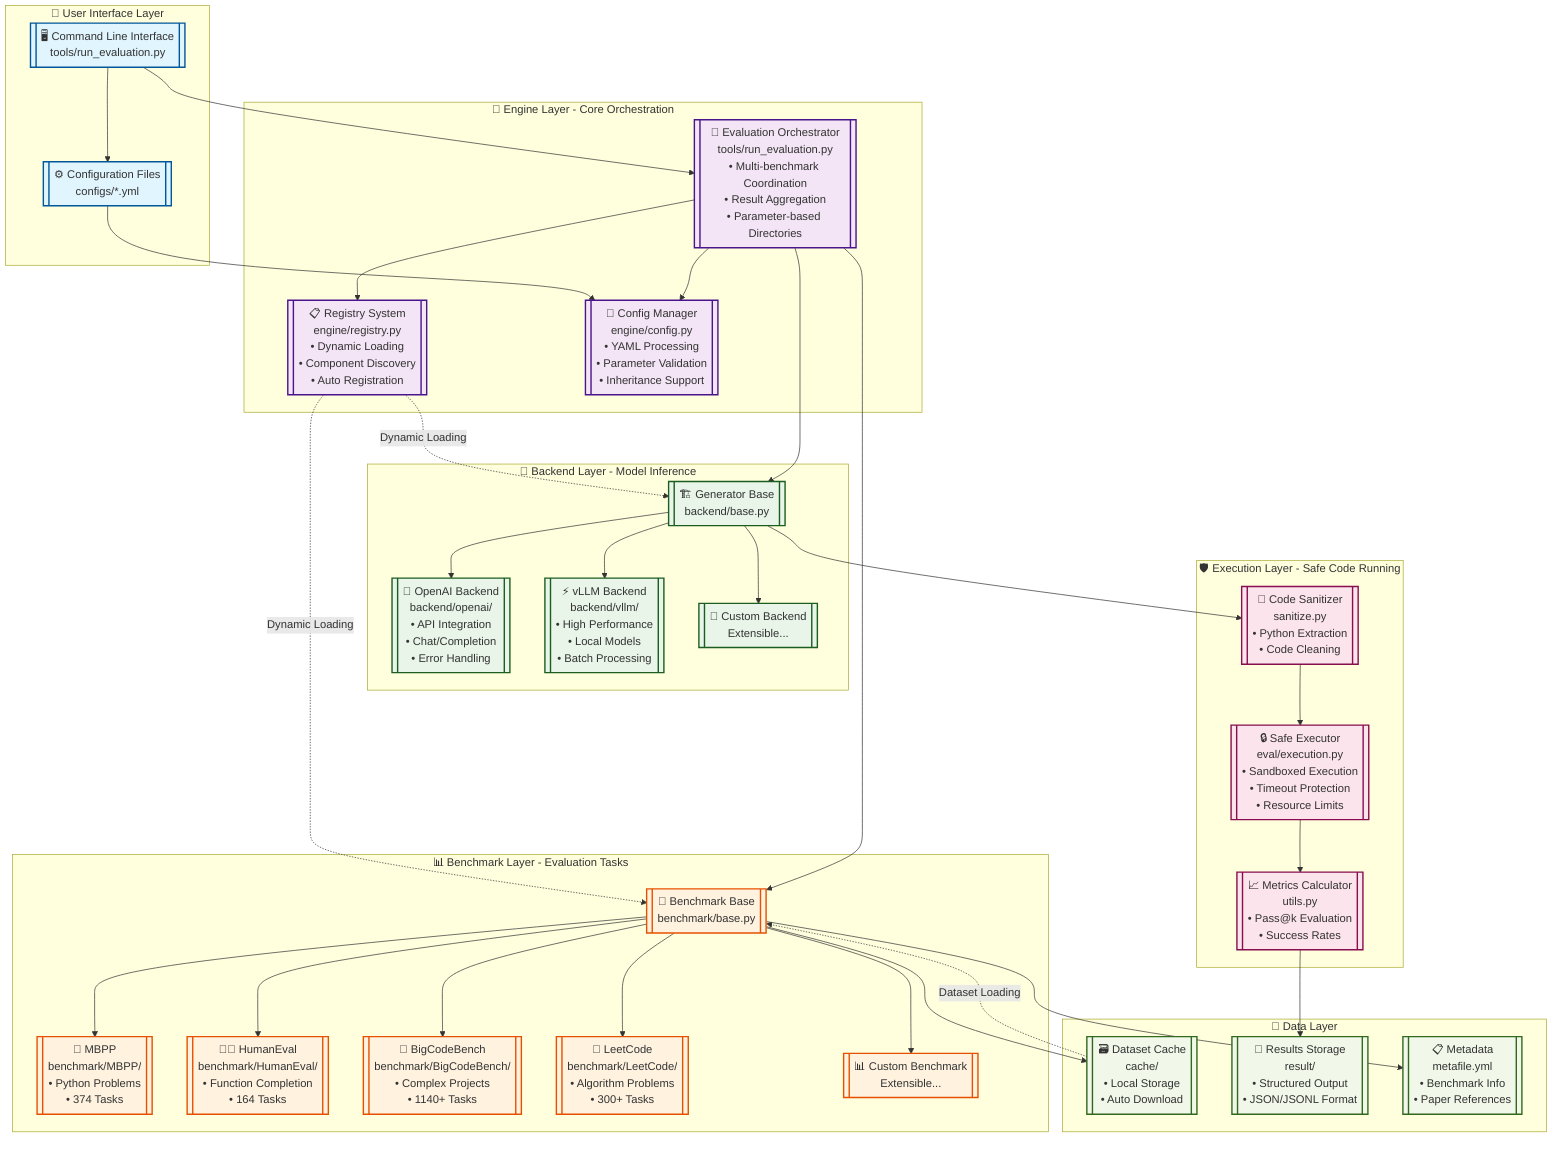 graph TB
    subgraph "🎯 User Interface Layer"
        CLI[["🖥️ Command Line Interface<br/>tools/run_evaluation.py"]]
        CONFIG[["⚙️ Configuration Files<br/>configs/*.yml"]]
    end
    
    subgraph "🚀 Engine Layer - Core Orchestration"
        REGISTRY[["📋 Registry System<br/>engine/registry.py<br/>• Dynamic Loading<br/>• Component Discovery<br/>• Auto Registration"]]
        CONFIGMGR[["🔧 Config Manager<br/>engine/config.py<br/>• YAML Processing<br/>• Parameter Validation<br/>• Inheritance Support"]]
        ORCHESTRATOR[["🎵 Evaluation Orchestrator<br/>tools/run_evaluation.py<br/>• Multi-benchmark Coordination<br/>• Result Aggregation<br/>• Parameter-based Directories"]]
    end
    
    subgraph "🔌 Backend Layer - Model Inference"
        BACKEND_BASE[["🏗️ Generator Base<br/>backend/base.py"]]
        OPENAI[["🤖 OpenAI Backend<br/>backend/openai/<br/>• API Integration<br/>• Chat/Completion<br/>• Error Handling"]]
        VLLM[["⚡ vLLM Backend<br/>backend/vllm/<br/>• High Performance<br/>• Local Models<br/>• Batch Processing"]]
        CUSTOM_BACKEND[["🔧 Custom Backend<br/>Extensible..."]]
    end
    
    subgraph "📊 Benchmark Layer - Evaluation Tasks"
        BENCHMARK_BASE[["📏 Benchmark Base<br/>benchmark/base.py"]]
        MBPP[["📝 MBPP<br/>benchmark/MBPP/<br/>• Python Problems<br/>• 374 Tasks"]]
        HUMANEVAL[["🧑‍💻 HumanEval<br/>benchmark/HumanEval/<br/>• Function Completion<br/>• 164 Tasks"]]
        BIGCODEBENCH[["🏢 BigCodeBench<br/>benchmark/BigCodeBench/<br/>• Complex Projects<br/>• 1140+ Tasks"]]
        LEETCODE[["🧮 LeetCode<br/>benchmark/LeetCode/<br/>• Algorithm Problems<br/>• 300+ Tasks"]]
        CUSTOM_BENCHMARK[["📊 Custom Benchmark<br/>Extensible..."]]
    end
    
    subgraph "🛡️ Execution Layer - Safe Code Running"
        SANITIZER[["🧹 Code Sanitizer<br/>sanitize.py<br/>• Python Extraction<br/>• Code Cleaning"]]
        EXECUTOR[["🔒 Safe Executor<br/>eval/execution.py<br/>• Sandboxed Execution<br/>• Timeout Protection<br/>• Resource Limits"]]
        METRICS[["📈 Metrics Calculator<br/>utils.py<br/>• Pass@k Evaluation<br/>• Success Rates"]]
    end
    
    subgraph "💾 Data Layer"
        CACHE[["🗃️ Dataset Cache<br/>cache/<br/>• Local Storage<br/>• Auto Download"]]
        RESULTS[["📁 Results Storage<br/>result/<br/>• Structured Output<br/>• JSON/JSONL Format"]]
        METADATA[["📋 Metadata<br/>metafile.yml<br/>• Benchmark Info<br/>• Paper References"]]
    end
    
    %% User Flow
    CLI --> CONFIG
    CONFIG --> CONFIGMGR
    CLI --> ORCHESTRATOR
    
    %% Engine Layer Connections
    ORCHESTRATOR --> REGISTRY
    ORCHESTRATOR --> CONFIGMGR
    REGISTRY -.->|"Dynamic Loading"| BACKEND_BASE
    REGISTRY -.->|"Dynamic Loading"| BENCHMARK_BASE
    
    %% Backend Registration
    BACKEND_BASE --> OPENAI
    BACKEND_BASE --> VLLM
    BACKEND_BASE --> CUSTOM_BACKEND
    
    %% Benchmark Registration  
    BENCHMARK_BASE --> MBPP
    BENCHMARK_BASE --> HUMANEVAL
    BENCHMARK_BASE --> BIGCODEBENCH
    BENCHMARK_BASE --> LEETCODE
    BENCHMARK_BASE --> CUSTOM_BENCHMARK
    
    %% Execution Flow
    ORCHESTRATOR --> BACKEND_BASE
    ORCHESTRATOR --> BENCHMARK_BASE
    BACKEND_BASE --> SANITIZER
    SANITIZER --> EXECUTOR
    EXECUTOR --> METRICS
    METRICS --> RESULTS
    
    %% Data Flow
    BENCHMARK_BASE --> CACHE
    BENCHMARK_BASE --> METADATA
    CACHE -.->|"Dataset Loading"| BENCHMARK_BASE
    
    %% Styling
    classDef userLayer fill:#e1f5fe,stroke:#01579b,stroke-width:2px
    classDef engineLayer fill:#f3e5f5,stroke:#4a148c,stroke-width:2px
    classDef backendLayer fill:#e8f5e8,stroke:#1b5e20,stroke-width:2px
    classDef benchmarkLayer fill:#fff3e0,stroke:#e65100,stroke-width:2px
    classDef executionLayer fill:#fce4ec,stroke:#880e4f,stroke-width:2px
    classDef dataLayer fill:#f1f8e9,stroke:#33691e,stroke-width:2px
    
    class CLI,CONFIG userLayer
    class REGISTRY,CONFIGMGR,ORCHESTRATOR engineLayer
    class BACKEND_BASE,OPENAI,VLLM,CUSTOM_BACKEND backendLayer
    class BENCHMARK_BASE,MBPP,HUMANEVAL,BIGCODEBENCH,LEETCODE,CUSTOM_BENCHMARK benchmarkLayer
    class SANITIZER,EXECUTOR,METRICS executionLayer
    class CACHE,RESULTS,METADATA dataLayer